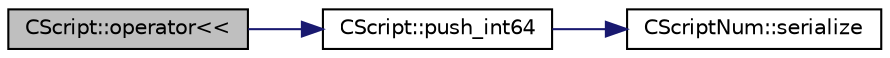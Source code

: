 digraph "CScript::operator&lt;&lt;"
{
  edge [fontname="Helvetica",fontsize="10",labelfontname="Helvetica",labelfontsize="10"];
  node [fontname="Helvetica",fontsize="10",shape=record];
  rankdir="LR";
  Node793 [label="CScript::operator\<\<",height=0.2,width=0.4,color="black", fillcolor="grey75", style="filled", fontcolor="black"];
  Node793 -> Node794 [color="midnightblue",fontsize="10",style="solid",fontname="Helvetica"];
  Node794 [label="CScript::push_int64",height=0.2,width=0.4,color="black", fillcolor="white", style="filled",URL="$class_c_script.html#ad802105f1515b4953ecbe6aeab2ee1ca"];
  Node794 -> Node795 [color="midnightblue",fontsize="10",style="solid",fontname="Helvetica"];
  Node795 [label="CScriptNum::serialize",height=0.2,width=0.4,color="black", fillcolor="white", style="filled",URL="$class_c_script_num.html#a2e2c60f2646f03b5cec8d92a6d31b1e8"];
}
